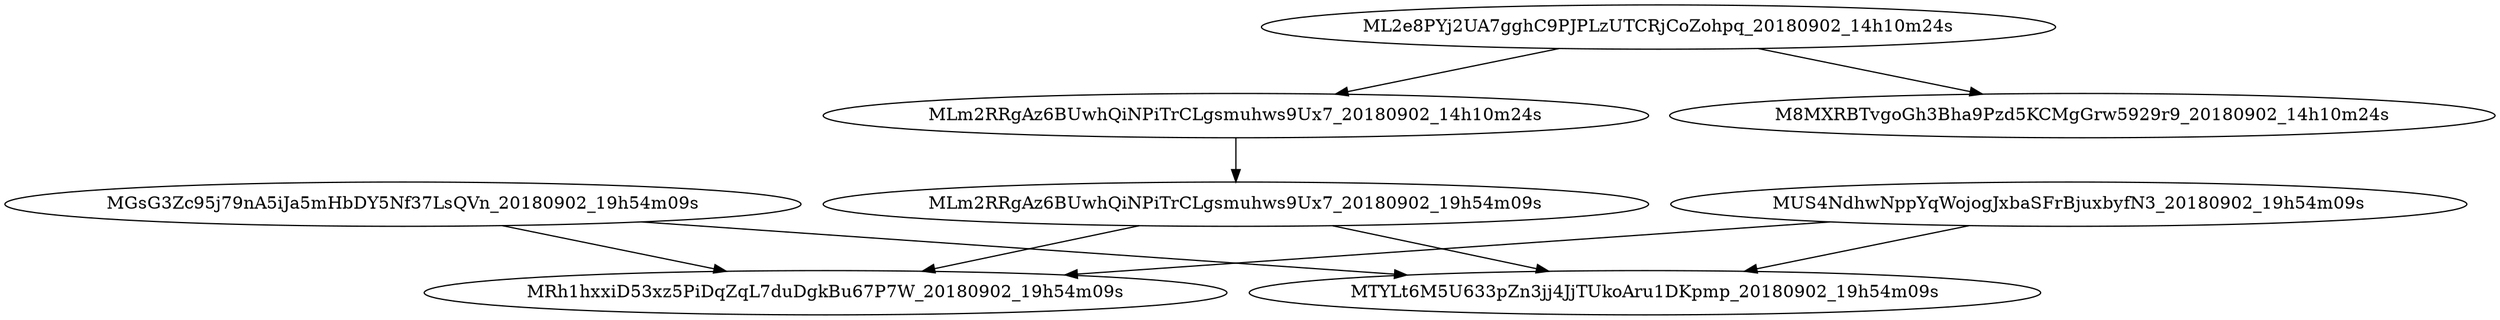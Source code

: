 digraph{rankdir=TB;MGsG3Zc95j79nA5iJa5mHbDY5Nf37LsQVn_20180902_19h54m09s -> MRh1hxxiD53xz5PiDqZqL7duDgkBu67P7W_20180902_19h54m09s;
MLm2RRgAz6BUwhQiNPiTrCLgsmuhws9Ux7_20180902_19h54m09s -> MTYLt6M5U633pZn3jj4JjTUkoAru1DKpmp_20180902_19h54m09s;
ML2e8PYj2UA7gghC9PJPLzUTCRjCoZohpq_20180902_14h10m24s -> M8MXRBTvgoGh3Bha9Pzd5KCMgGrw5929r9_20180902_14h10m24s;
MUS4NdhwNppYqWojogJxbaSFrBjuxbyfN3_20180902_19h54m09s -> MTYLt6M5U633pZn3jj4JjTUkoAru1DKpmp_20180902_19h54m09s;
MUS4NdhwNppYqWojogJxbaSFrBjuxbyfN3_20180902_19h54m09s -> MRh1hxxiD53xz5PiDqZqL7duDgkBu67P7W_20180902_19h54m09s;
MGsG3Zc95j79nA5iJa5mHbDY5Nf37LsQVn_20180902_19h54m09s -> MTYLt6M5U633pZn3jj4JjTUkoAru1DKpmp_20180902_19h54m09s;
MLm2RRgAz6BUwhQiNPiTrCLgsmuhws9Ux7_20180902_19h54m09s -> MRh1hxxiD53xz5PiDqZqL7duDgkBu67P7W_20180902_19h54m09s;
MLm2RRgAz6BUwhQiNPiTrCLgsmuhws9Ux7_20180902_14h10m24s -> MLm2RRgAz6BUwhQiNPiTrCLgsmuhws9Ux7_20180902_19h54m09s;
ML2e8PYj2UA7gghC9PJPLzUTCRjCoZohpq_20180902_14h10m24s -> MLm2RRgAz6BUwhQiNPiTrCLgsmuhws9Ux7_20180902_14h10m24s;
}